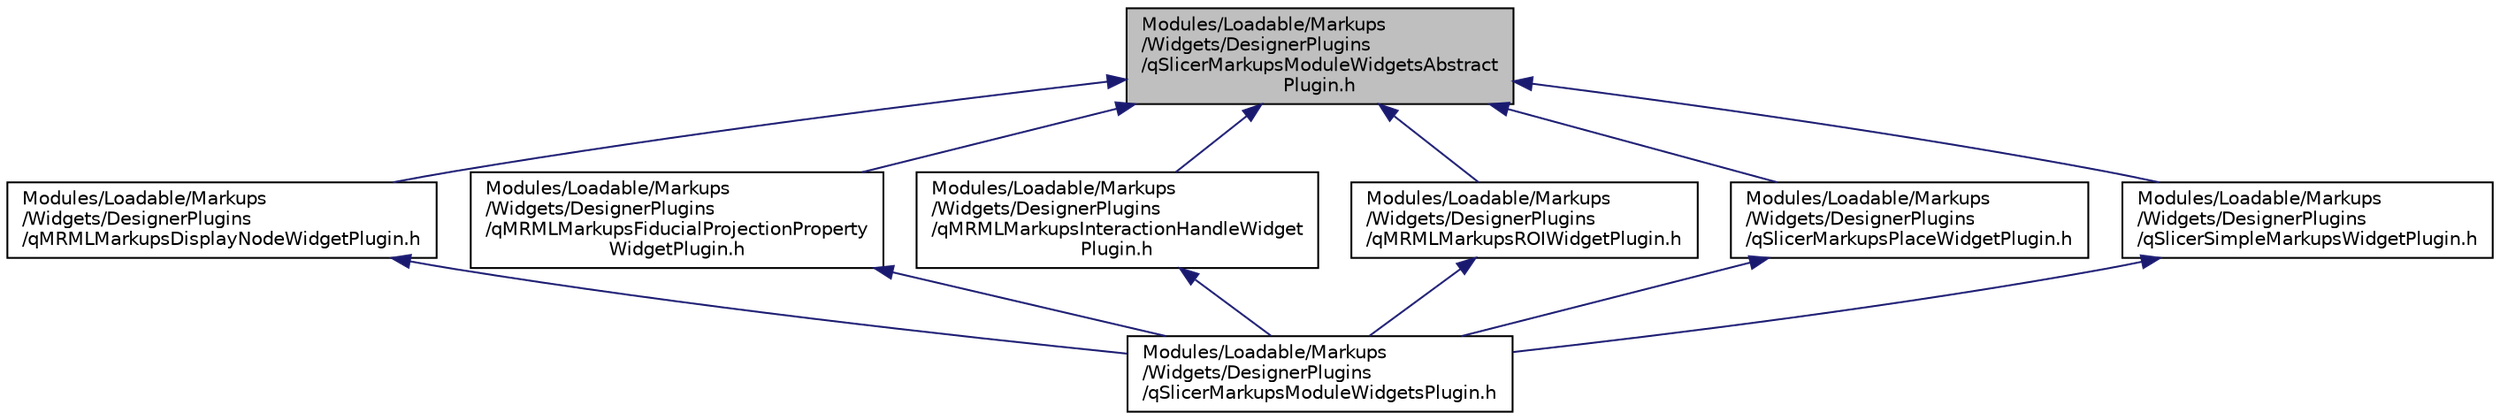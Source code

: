 digraph "Modules/Loadable/Markups/Widgets/DesignerPlugins/qSlicerMarkupsModuleWidgetsAbstractPlugin.h"
{
  bgcolor="transparent";
  edge [fontname="Helvetica",fontsize="10",labelfontname="Helvetica",labelfontsize="10"];
  node [fontname="Helvetica",fontsize="10",shape=record];
  Node4 [label="Modules/Loadable/Markups\l/Widgets/DesignerPlugins\l/qSlicerMarkupsModuleWidgetsAbstract\lPlugin.h",height=0.2,width=0.4,color="black", fillcolor="grey75", style="filled", fontcolor="black"];
  Node4 -> Node5 [dir="back",color="midnightblue",fontsize="10",style="solid",fontname="Helvetica"];
  Node5 [label="Modules/Loadable/Markups\l/Widgets/DesignerPlugins\l/qMRMLMarkupsDisplayNodeWidgetPlugin.h",height=0.2,width=0.4,color="black",URL="$qMRMLMarkupsDisplayNodeWidgetPlugin_8h.html"];
  Node5 -> Node6 [dir="back",color="midnightblue",fontsize="10",style="solid",fontname="Helvetica"];
  Node6 [label="Modules/Loadable/Markups\l/Widgets/DesignerPlugins\l/qSlicerMarkupsModuleWidgetsPlugin.h",height=0.2,width=0.4,color="black",URL="$qSlicerMarkupsModuleWidgetsPlugin_8h.html"];
  Node4 -> Node7 [dir="back",color="midnightblue",fontsize="10",style="solid",fontname="Helvetica"];
  Node7 [label="Modules/Loadable/Markups\l/Widgets/DesignerPlugins\l/qMRMLMarkupsFiducialProjectionProperty\lWidgetPlugin.h",height=0.2,width=0.4,color="black",URL="$qMRMLMarkupsFiducialProjectionPropertyWidgetPlugin_8h.html"];
  Node7 -> Node6 [dir="back",color="midnightblue",fontsize="10",style="solid",fontname="Helvetica"];
  Node4 -> Node8 [dir="back",color="midnightblue",fontsize="10",style="solid",fontname="Helvetica"];
  Node8 [label="Modules/Loadable/Markups\l/Widgets/DesignerPlugins\l/qMRMLMarkupsInteractionHandleWidget\lPlugin.h",height=0.2,width=0.4,color="black",URL="$qMRMLMarkupsInteractionHandleWidgetPlugin_8h.html"];
  Node8 -> Node6 [dir="back",color="midnightblue",fontsize="10",style="solid",fontname="Helvetica"];
  Node4 -> Node9 [dir="back",color="midnightblue",fontsize="10",style="solid",fontname="Helvetica"];
  Node9 [label="Modules/Loadable/Markups\l/Widgets/DesignerPlugins\l/qMRMLMarkupsROIWidgetPlugin.h",height=0.2,width=0.4,color="black",URL="$qMRMLMarkupsROIWidgetPlugin_8h.html"];
  Node9 -> Node6 [dir="back",color="midnightblue",fontsize="10",style="solid",fontname="Helvetica"];
  Node4 -> Node10 [dir="back",color="midnightblue",fontsize="10",style="solid",fontname="Helvetica"];
  Node10 [label="Modules/Loadable/Markups\l/Widgets/DesignerPlugins\l/qSlicerMarkupsPlaceWidgetPlugin.h",height=0.2,width=0.4,color="black",URL="$qSlicerMarkupsPlaceWidgetPlugin_8h.html"];
  Node10 -> Node6 [dir="back",color="midnightblue",fontsize="10",style="solid",fontname="Helvetica"];
  Node4 -> Node11 [dir="back",color="midnightblue",fontsize="10",style="solid",fontname="Helvetica"];
  Node11 [label="Modules/Loadable/Markups\l/Widgets/DesignerPlugins\l/qSlicerSimpleMarkupsWidgetPlugin.h",height=0.2,width=0.4,color="black",URL="$qSlicerSimpleMarkupsWidgetPlugin_8h.html"];
  Node11 -> Node6 [dir="back",color="midnightblue",fontsize="10",style="solid",fontname="Helvetica"];
}
